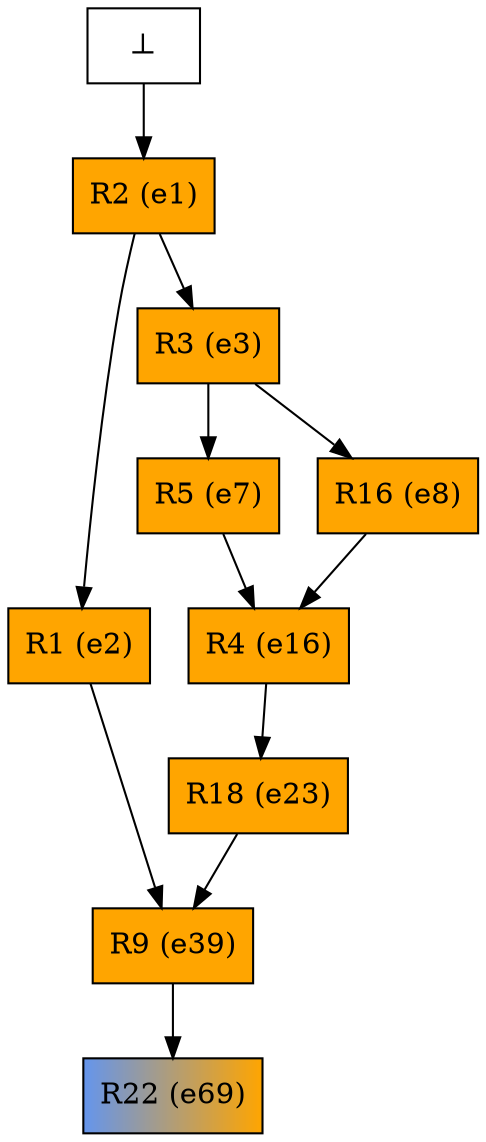 digraph test {
  e1 -> e2;
  e1 -> e3;
  e3 -> e7;
  e3 -> e8;
  e7 -> e16;
  e8 -> e16;
  e16 -> e23;
  e2 -> e39;
  e23 -> e39;
  e39 -> e69;
  e0 -> e1;
  e1 [color="black" fillcolor="orange" label="R2 (e1)" shape=box style=filled];
  e2 [color="black" fillcolor="orange" label="R1 (e2)" shape=box style=filled];
  e3 [color="black" fillcolor="orange" label="R3 (e3)" shape=box style=filled];
  e7 [color="black" fillcolor="orange" label="R5 (e7)" shape=box style=filled];
  e8 [color="black" fillcolor="orange" label="R16 (e8)" shape=box style=filled];
  e16 [color="black" fillcolor="orange" label="R4 (e16)" shape=box style=filled];
  e23 [color="black" fillcolor="orange" label="R18 (e23)" shape=box style=filled];
  e39 [color="black" fillcolor="orange" label="R9 (e39)" shape=box style=filled];
  e69 [color=black fillcolor="cornflowerblue:orange" label="R22 (e69)" shape=box style=filled];
  e0 [fillcolor=white label="⊥" shape=box style=filled];
}
